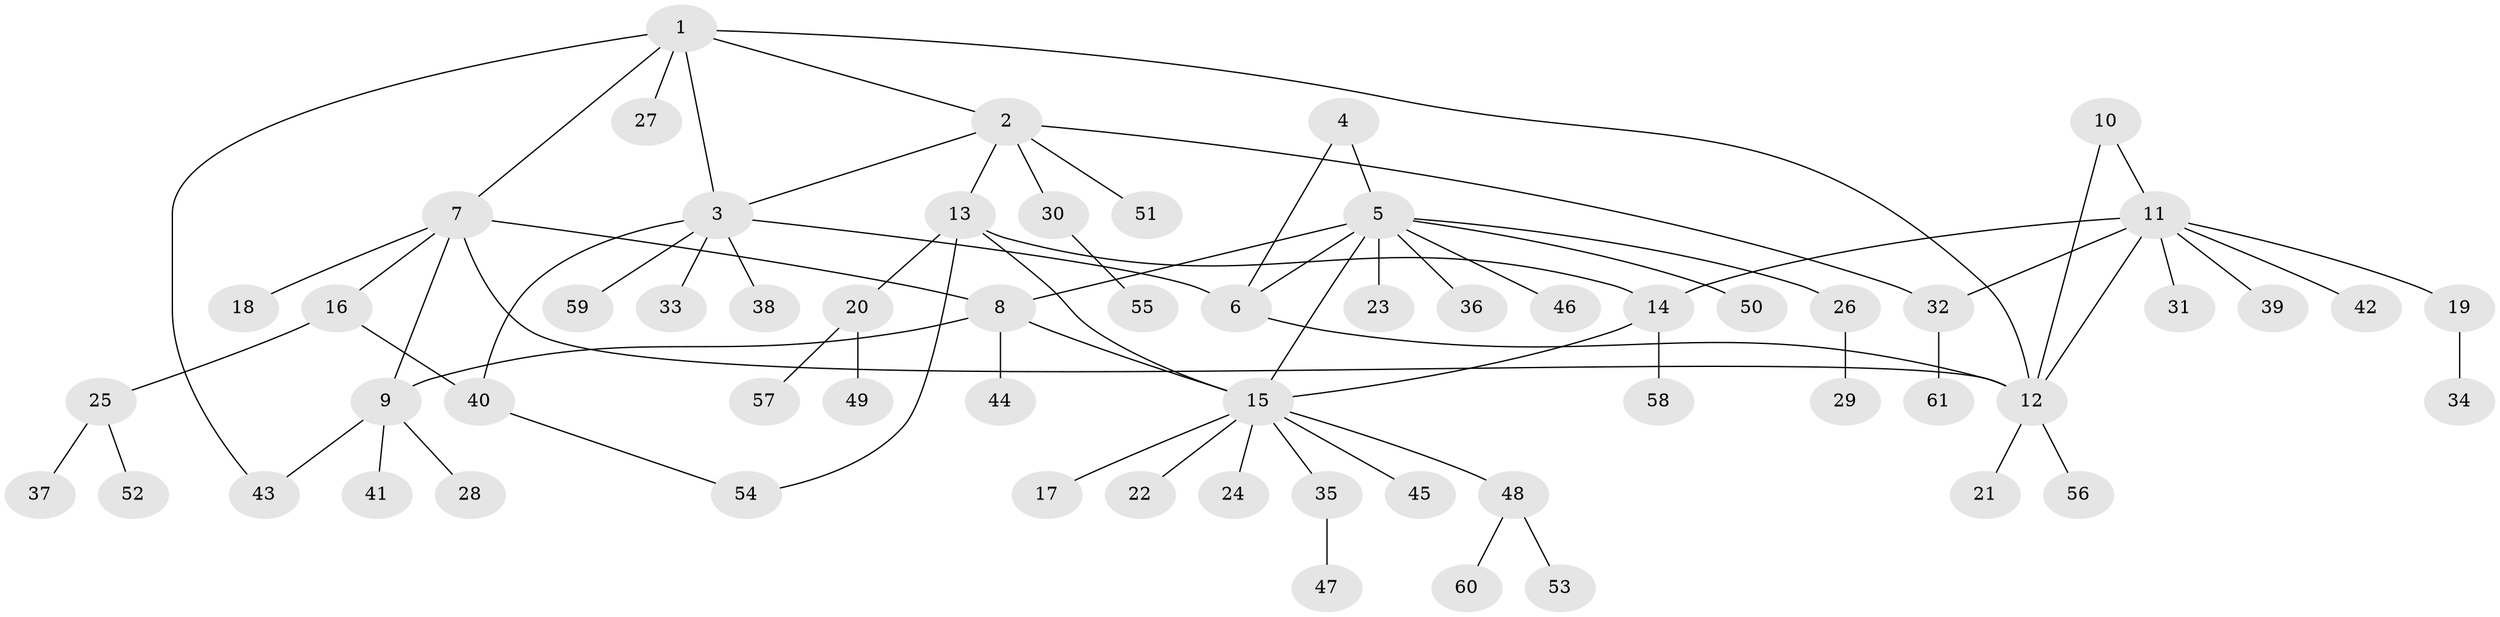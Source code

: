 // Generated by graph-tools (version 1.1) at 2025/55/03/09/25 04:55:50]
// undirected, 61 vertices, 75 edges
graph export_dot {
graph [start="1"]
  node [color=gray90,style=filled];
  1;
  2;
  3;
  4;
  5;
  6;
  7;
  8;
  9;
  10;
  11;
  12;
  13;
  14;
  15;
  16;
  17;
  18;
  19;
  20;
  21;
  22;
  23;
  24;
  25;
  26;
  27;
  28;
  29;
  30;
  31;
  32;
  33;
  34;
  35;
  36;
  37;
  38;
  39;
  40;
  41;
  42;
  43;
  44;
  45;
  46;
  47;
  48;
  49;
  50;
  51;
  52;
  53;
  54;
  55;
  56;
  57;
  58;
  59;
  60;
  61;
  1 -- 2;
  1 -- 3;
  1 -- 7;
  1 -- 12;
  1 -- 27;
  1 -- 43;
  2 -- 3;
  2 -- 13;
  2 -- 30;
  2 -- 32;
  2 -- 51;
  3 -- 6;
  3 -- 33;
  3 -- 38;
  3 -- 40;
  3 -- 59;
  4 -- 5;
  4 -- 6;
  5 -- 6;
  5 -- 8;
  5 -- 15;
  5 -- 23;
  5 -- 26;
  5 -- 36;
  5 -- 46;
  5 -- 50;
  6 -- 12;
  7 -- 8;
  7 -- 9;
  7 -- 12;
  7 -- 16;
  7 -- 18;
  8 -- 9;
  8 -- 15;
  8 -- 44;
  9 -- 28;
  9 -- 41;
  9 -- 43;
  10 -- 11;
  10 -- 12;
  11 -- 12;
  11 -- 14;
  11 -- 19;
  11 -- 31;
  11 -- 32;
  11 -- 39;
  11 -- 42;
  12 -- 21;
  12 -- 56;
  13 -- 14;
  13 -- 15;
  13 -- 20;
  13 -- 54;
  14 -- 15;
  14 -- 58;
  15 -- 17;
  15 -- 22;
  15 -- 24;
  15 -- 35;
  15 -- 45;
  15 -- 48;
  16 -- 25;
  16 -- 40;
  19 -- 34;
  20 -- 49;
  20 -- 57;
  25 -- 37;
  25 -- 52;
  26 -- 29;
  30 -- 55;
  32 -- 61;
  35 -- 47;
  40 -- 54;
  48 -- 53;
  48 -- 60;
}
